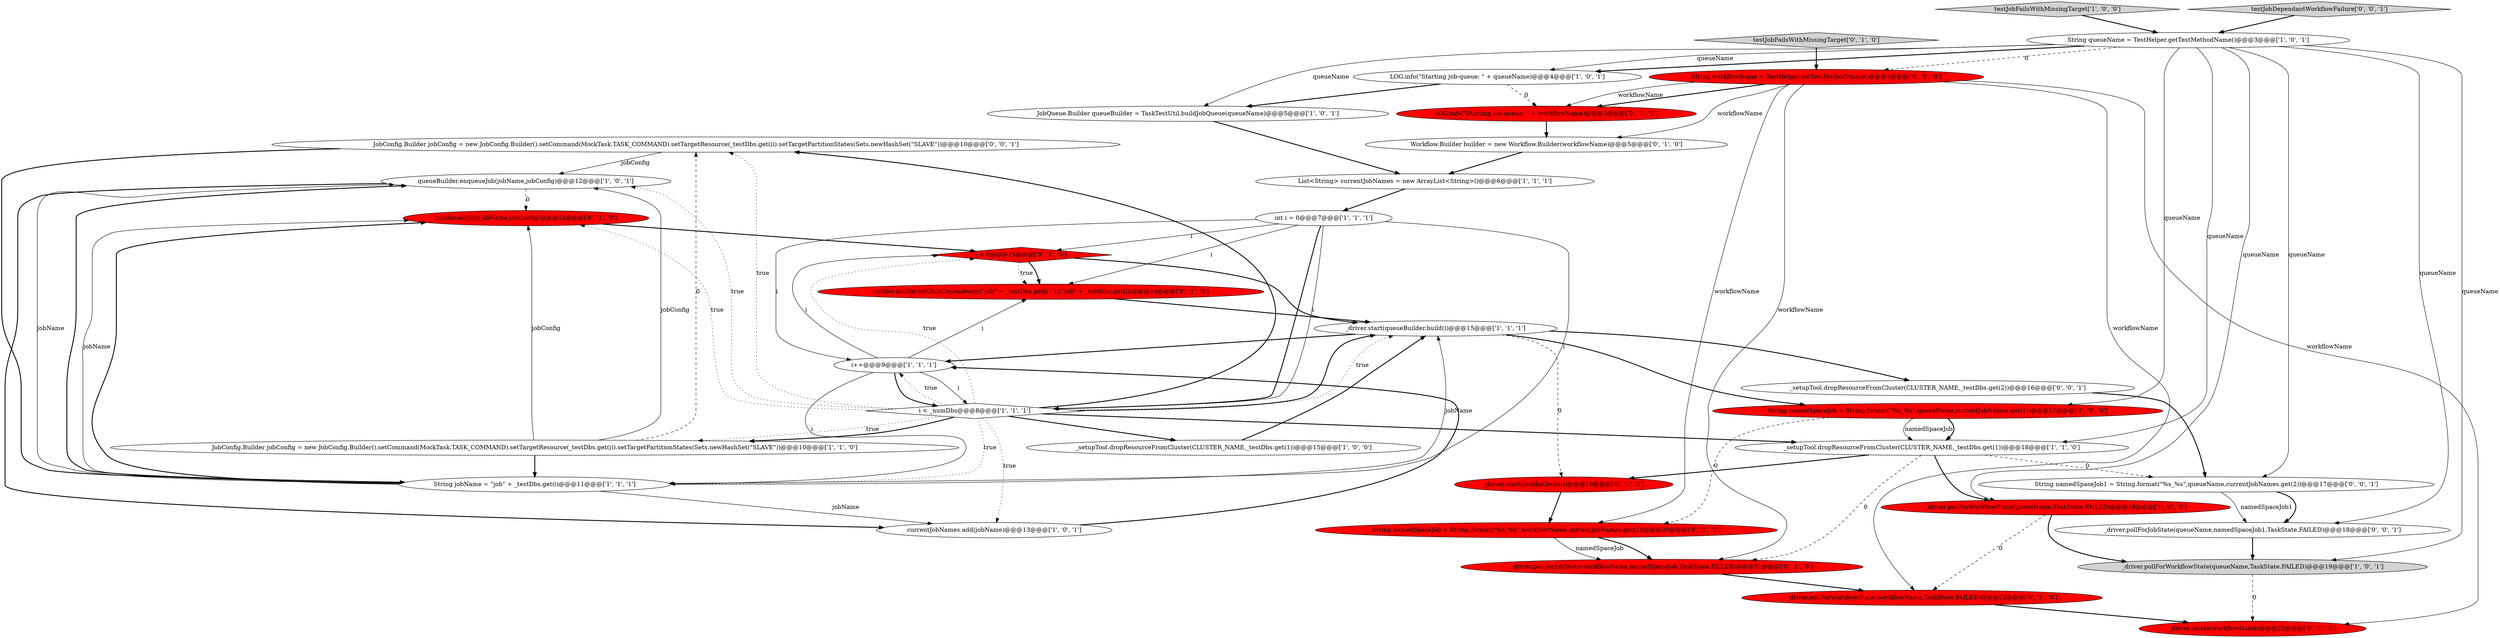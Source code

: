 digraph {
32 [style = filled, label = "JobConfig.Builder jobConfig = new JobConfig.Builder().setCommand(MockTask.TASK_COMMAND).setTargetResource(_testDbs.get(i)).setTargetPartitionStates(Sets.newHashSet(\"SLAVE\"))@@@10@@@['0', '0', '1']", fillcolor = white, shape = ellipse image = "AAA0AAABBB3BBB"];
13 [style = filled, label = "_setupTool.dropResourceFromCluster(CLUSTER_NAME,_testDbs.get(1))@@@18@@@['1', '1', '0']", fillcolor = white, shape = ellipse image = "AAA0AAABBB1BBB"];
20 [style = filled, label = "LOG.info(\"Starting job-queue: \" + workflowName)@@@4@@@['0', '1', '0']", fillcolor = red, shape = ellipse image = "AAA1AAABBB2BBB"];
24 [style = filled, label = "builder.addJob(jobName,jobConfig)@@@12@@@['0', '1', '0']", fillcolor = red, shape = ellipse image = "AAA1AAABBB2BBB"];
30 [style = filled, label = "_driver.pollForJobState(queueName,namedSpaceJob1,TaskState.FAILED)@@@18@@@['0', '0', '1']", fillcolor = white, shape = ellipse image = "AAA0AAABBB3BBB"];
12 [style = filled, label = "queueBuilder.enqueueJob(jobName,jobConfig)@@@12@@@['1', '0', '1']", fillcolor = white, shape = ellipse image = "AAA0AAABBB1BBB"];
26 [style = filled, label = "_driver.pollForJobState(workflowName,namedSpaceJob,TaskState.FAILED)@@@21@@@['0', '1', '0']", fillcolor = red, shape = ellipse image = "AAA1AAABBB2BBB"];
3 [style = filled, label = "JobQueue.Builder queueBuilder = TaskTestUtil.buildJobQueue(queueName)@@@5@@@['1', '0', '1']", fillcolor = white, shape = ellipse image = "AAA0AAABBB1BBB"];
28 [style = filled, label = "Workflow.Builder builder = new Workflow.Builder(workflowName)@@@5@@@['0', '1', '0']", fillcolor = white, shape = ellipse image = "AAA0AAABBB2BBB"];
4 [style = filled, label = "List<String> currentJobNames = new ArrayList<String>()@@@6@@@['1', '1', '1']", fillcolor = white, shape = ellipse image = "AAA0AAABBB1BBB"];
27 [style = filled, label = "builder.addParentChildDependency(\"job\" + _testDbs.get(i - 1),\"job\" + _testDbs.get(i))@@@14@@@['0', '1', '0']", fillcolor = red, shape = ellipse image = "AAA1AAABBB2BBB"];
23 [style = filled, label = "_driver.delete(workflowName)@@@23@@@['0', '1', '0']", fillcolor = red, shape = ellipse image = "AAA1AAABBB2BBB"];
1 [style = filled, label = "_driver.pollForWorkflowState(queueName,TaskState.FAILED)@@@19@@@['1', '0', '1']", fillcolor = lightgray, shape = ellipse image = "AAA0AAABBB1BBB"];
11 [style = filled, label = "JobConfig.Builder jobConfig = new JobConfig.Builder().setCommand(MockTask.TASK_COMMAND).setTargetResource(_testDbs.get(i)).setTargetPartitionStates(Sets.newHashSet(\"SLAVE\"))@@@10@@@['1', '1', '0']", fillcolor = white, shape = ellipse image = "AAA0AAABBB1BBB"];
29 [style = filled, label = "_driver.pollForWorkflowState(workflowName,TaskState.FAILED)@@@22@@@['0', '1', '0']", fillcolor = red, shape = ellipse image = "AAA1AAABBB2BBB"];
15 [style = filled, label = "String jobName = \"job\" + _testDbs.get(i)@@@11@@@['1', '1', '1']", fillcolor = white, shape = ellipse image = "AAA0AAABBB1BBB"];
10 [style = filled, label = "i++@@@9@@@['1', '1', '1']", fillcolor = white, shape = ellipse image = "AAA0AAABBB1BBB"];
9 [style = filled, label = "_setupTool.dropResourceFromCluster(CLUSTER_NAME,_testDbs.get(1))@@@15@@@['1', '0', '0']", fillcolor = white, shape = ellipse image = "AAA0AAABBB1BBB"];
22 [style = filled, label = "String namedSpaceJob = String.format(\"%s_%s\",workflowName,currentJobNames.get(1))@@@20@@@['0', '1', '0']", fillcolor = red, shape = ellipse image = "AAA1AAABBB2BBB"];
33 [style = filled, label = "_setupTool.dropResourceFromCluster(CLUSTER_NAME,_testDbs.get(2))@@@16@@@['0', '0', '1']", fillcolor = white, shape = ellipse image = "AAA0AAABBB3BBB"];
14 [style = filled, label = "_driver.pollForWorkflowState(queueName,TaskState.FAILED)@@@19@@@['1', '0', '0']", fillcolor = red, shape = ellipse image = "AAA1AAABBB1BBB"];
5 [style = filled, label = "i < _numDbs@@@8@@@['1', '1', '1']", fillcolor = white, shape = diamond image = "AAA0AAABBB1BBB"];
25 [style = filled, label = "i > 0@@@13@@@['0', '1', '0']", fillcolor = red, shape = diamond image = "AAA1AAABBB2BBB"];
2 [style = filled, label = "String namedSpaceJob = String.format(\"%s_%s\",queueName,currentJobNames.get(1))@@@17@@@['1', '0', '0']", fillcolor = red, shape = ellipse image = "AAA1AAABBB1BBB"];
6 [style = filled, label = "String queueName = TestHelper.getTestMethodName()@@@3@@@['1', '0', '1']", fillcolor = white, shape = ellipse image = "AAA0AAABBB1BBB"];
17 [style = filled, label = "_driver.start(queueBuilder.build())@@@15@@@['1', '1', '1']", fillcolor = white, shape = ellipse image = "AAA0AAABBB1BBB"];
0 [style = filled, label = "currentJobNames.add(jobName)@@@13@@@['1', '0', '1']", fillcolor = white, shape = ellipse image = "AAA0AAABBB1BBB"];
7 [style = filled, label = "testJobFailsWithMissingTarget['1', '0', '0']", fillcolor = lightgray, shape = diamond image = "AAA0AAABBB1BBB"];
8 [style = filled, label = "LOG.info(\"Starting job-queue: \" + queueName)@@@4@@@['1', '0', '1']", fillcolor = white, shape = ellipse image = "AAA0AAABBB1BBB"];
34 [style = filled, label = "String namedSpaceJob1 = String.format(\"%s_%s\",queueName,currentJobNames.get(2))@@@17@@@['0', '0', '1']", fillcolor = white, shape = ellipse image = "AAA0AAABBB3BBB"];
31 [style = filled, label = "testJobDependantWorkflowFailure['0', '0', '1']", fillcolor = lightgray, shape = diamond image = "AAA0AAABBB3BBB"];
18 [style = filled, label = "String workflowName = TestHelper.getTestMethodName()@@@3@@@['0', '1', '0']", fillcolor = red, shape = ellipse image = "AAA1AAABBB2BBB"];
16 [style = filled, label = "int i = 0@@@7@@@['1', '1', '1']", fillcolor = white, shape = ellipse image = "AAA0AAABBB1BBB"];
19 [style = filled, label = "testJobFailsWithMissingTarget['0', '1', '0']", fillcolor = lightgray, shape = diamond image = "AAA0AAABBB2BBB"];
21 [style = filled, label = "_driver.start(builder.build())@@@19@@@['0', '1', '0']", fillcolor = red, shape = ellipse image = "AAA1AAABBB2BBB"];
11->32 [style = dashed, label="0"];
6->2 [style = solid, label="queueName"];
5->9 [style = bold, label=""];
5->32 [style = dotted, label="true"];
16->15 [style = solid, label="i"];
5->12 [style = dotted, label="true"];
6->13 [style = solid, label="queueName"];
3->4 [style = bold, label=""];
16->10 [style = solid, label="i"];
6->30 [style = solid, label="queueName"];
5->24 [style = dotted, label="true"];
16->27 [style = solid, label="i"];
5->11 [style = dotted, label="true"];
18->26 [style = solid, label="workflowName"];
31->6 [style = bold, label=""];
12->24 [style = dashed, label="0"];
27->17 [style = bold, label=""];
18->29 [style = solid, label="workflowName"];
32->12 [style = solid, label="jobConfig"];
2->22 [style = dashed, label="0"];
13->14 [style = bold, label=""];
6->1 [style = solid, label="queueName"];
4->16 [style = bold, label=""];
19->18 [style = bold, label=""];
18->22 [style = solid, label="workflowName"];
9->17 [style = bold, label=""];
18->28 [style = solid, label="workflowName"];
29->23 [style = bold, label=""];
15->17 [style = solid, label="jobName"];
6->14 [style = solid, label="queueName"];
5->17 [style = bold, label=""];
13->26 [style = dashed, label="0"];
6->18 [style = dashed, label="0"];
25->27 [style = bold, label=""];
18->20 [style = bold, label=""];
17->2 [style = bold, label=""];
5->25 [style = dotted, label="true"];
21->22 [style = bold, label=""];
7->6 [style = bold, label=""];
5->11 [style = bold, label=""];
15->12 [style = bold, label=""];
14->29 [style = dashed, label="0"];
17->10 [style = bold, label=""];
22->26 [style = bold, label=""];
10->5 [style = solid, label="i"];
15->0 [style = solid, label="jobName"];
2->13 [style = solid, label="namedSpaceJob"];
6->34 [style = solid, label="queueName"];
5->10 [style = dotted, label="true"];
8->3 [style = bold, label=""];
15->24 [style = solid, label="jobName"];
5->0 [style = dotted, label="true"];
22->26 [style = solid, label="namedSpaceJob"];
25->17 [style = bold, label=""];
5->15 [style = dotted, label="true"];
15->12 [style = solid, label="jobName"];
5->32 [style = bold, label=""];
6->8 [style = solid, label="queueName"];
10->5 [style = bold, label=""];
10->15 [style = solid, label="i"];
24->25 [style = bold, label=""];
34->30 [style = solid, label="namedSpaceJob1"];
5->13 [style = bold, label=""];
16->5 [style = bold, label=""];
10->27 [style = solid, label="i"];
1->23 [style = dashed, label="0"];
13->34 [style = dashed, label="0"];
11->12 [style = solid, label="jobConfig"];
5->17 [style = dotted, label="true"];
30->1 [style = bold, label=""];
26->29 [style = bold, label=""];
20->28 [style = bold, label=""];
8->20 [style = dashed, label="0"];
17->33 [style = bold, label=""];
17->21 [style = dashed, label="0"];
12->0 [style = bold, label=""];
34->30 [style = bold, label=""];
11->15 [style = bold, label=""];
16->25 [style = solid, label="i"];
14->1 [style = bold, label=""];
2->13 [style = bold, label=""];
0->10 [style = bold, label=""];
16->5 [style = solid, label="i"];
11->24 [style = solid, label="jobConfig"];
15->24 [style = bold, label=""];
10->25 [style = solid, label="i"];
6->8 [style = bold, label=""];
32->15 [style = bold, label=""];
6->3 [style = solid, label="queueName"];
18->20 [style = solid, label="workflowName"];
13->21 [style = bold, label=""];
25->27 [style = dotted, label="true"];
33->34 [style = bold, label=""];
18->23 [style = solid, label="workflowName"];
28->4 [style = bold, label=""];
}
